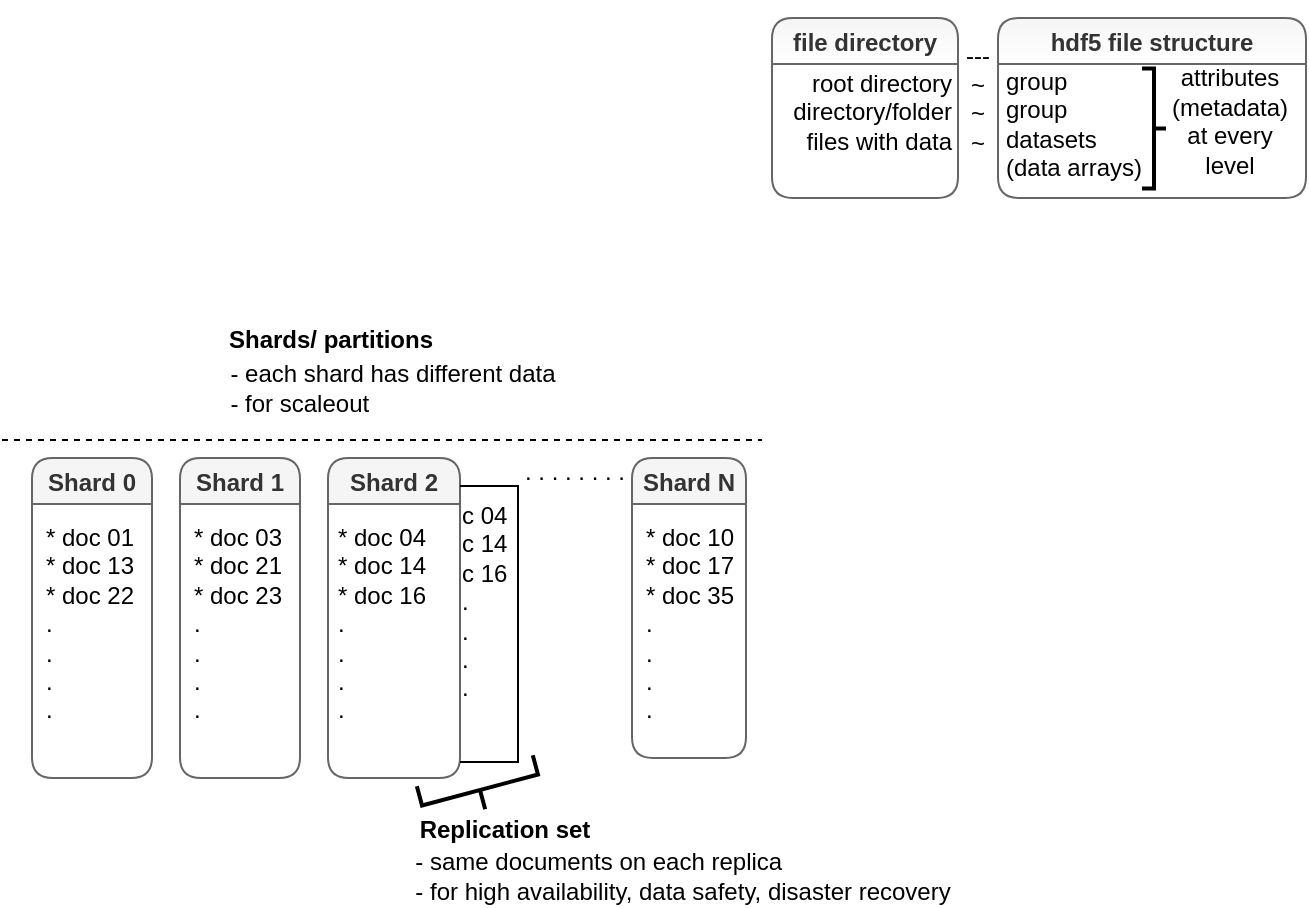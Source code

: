 <mxfile version="13.1.5" type="device"><diagram id="C5RBs43oDa-KdzZeNtuy" name="Page-1"><mxGraphModel dx="957" dy="490" grid="1" gridSize="10" guides="1" tooltips="1" connect="1" arrows="1" fold="1" page="1" pageScale="1" pageWidth="827" pageHeight="1169" math="0" shadow="0"><root><mxCell id="WIyWlLk6GJQsqaUBKTNV-0"/><mxCell id="WIyWlLk6GJQsqaUBKTNV-1" parent="WIyWlLk6GJQsqaUBKTNV-0"/><mxCell id="rzJX8z9CpKEJoNRKvUgm-33" value="&lt;div align=&quot;left&quot;&gt;c 04&lt;br&gt;&lt;/div&gt;&lt;div align=&quot;left&quot;&gt;c 14&lt;/div&gt;&lt;div align=&quot;left&quot;&gt;c 16&lt;br&gt;&lt;/div&gt;&lt;div align=&quot;left&quot;&gt;.&lt;/div&gt;&lt;div align=&quot;left&quot;&gt;.&lt;/div&gt;&lt;div align=&quot;left&quot;&gt;.&lt;/div&gt;&lt;div align=&quot;left&quot;&gt;.&lt;/div&gt;&lt;div align=&quot;left&quot;&gt;&lt;br&gt;&lt;/div&gt;" style="text;html=1;align=left;verticalAlign=middle;resizable=0;points=[];autosize=1;" vertex="1" parent="WIyWlLk6GJQsqaUBKTNV-1"><mxGeometry x="303" y="519" width="40" height="120" as="geometry"/></mxCell><mxCell id="rzJX8z9CpKEJoNRKvUgm-10" value="&lt;div align=&quot;center&quot;&gt;&lt;br&gt;&lt;/div&gt;&lt;div align=&quot;center&quot;&gt;---&lt;br&gt;&lt;/div&gt;&lt;div align=&quot;center&quot;&gt;~&lt;/div&gt;&lt;div align=&quot;center&quot;&gt;~&lt;/div&gt;&lt;div align=&quot;center&quot;&gt;~&lt;/div&gt;" style="text;whiteSpace=wrap;html=1;align=center;" vertex="1" parent="WIyWlLk6GJQsqaUBKTNV-1"><mxGeometry x="553" y="271" width="20" height="100" as="geometry"/></mxCell><mxCell id="rzJX8z9CpKEJoNRKvUgm-11" value="file directory" style="swimlane;rounded=1;fillColor=#f5f5f5;strokeColor=#666666;fontColor=#333333;gradientColor=#ffffff;swimlaneFillColor=none;" vertex="1" parent="WIyWlLk6GJQsqaUBKTNV-1"><mxGeometry x="460" y="280" width="93" height="90" as="geometry"/></mxCell><mxCell id="rzJX8z9CpKEJoNRKvUgm-4" value="root directory &lt;br&gt;&lt;div align=&quot;right&quot;&gt;directory/folder&lt;/div&gt;&lt;div align=&quot;right&quot;&gt;files with data &lt;br&gt;&lt;/div&gt;" style="text;whiteSpace=wrap;html=1;align=right;" vertex="1" parent="rzJX8z9CpKEJoNRKvUgm-11"><mxGeometry x="5" y="19" width="87" height="70" as="geometry"/></mxCell><mxCell id="rzJX8z9CpKEJoNRKvUgm-12" value="hdf5 file structure" style="swimlane;rounded=1;fillColor=#f5f5f5;strokeColor=#666666;fontColor=#333333;gradientColor=#ffffff;" vertex="1" parent="WIyWlLk6GJQsqaUBKTNV-1"><mxGeometry x="573" y="280" width="154" height="90" as="geometry"/></mxCell><mxCell id="rzJX8z9CpKEJoNRKvUgm-5" value="&lt;div&gt;group&lt;/div&gt;&lt;div&gt;group&lt;/div&gt;&lt;div&gt;datasets &lt;br&gt;&lt;/div&gt;&lt;div&gt;(data arrays)&lt;/div&gt;" style="text;whiteSpace=wrap;html=1;" vertex="1" parent="rzJX8z9CpKEJoNRKvUgm-12"><mxGeometry x="2" y="18" width="88" height="76" as="geometry"/></mxCell><mxCell id="rzJX8z9CpKEJoNRKvUgm-9" value="&lt;div align=&quot;center&quot;&gt;&lt;br&gt;&lt;/div&gt;&lt;div align=&quot;center&quot;&gt;attributes (metadata) &lt;br&gt;&lt;/div&gt;&lt;div align=&quot;center&quot;&gt;at every&lt;/div&gt;&lt;div align=&quot;center&quot;&gt;level&lt;/div&gt;" style="text;whiteSpace=wrap;html=1;align=center;" vertex="1" parent="rzJX8z9CpKEJoNRKvUgm-12"><mxGeometry x="86" y="1.75" width="60" height="75" as="geometry"/></mxCell><mxCell id="rzJX8z9CpKEJoNRKvUgm-8" value="" style="strokeWidth=2;html=1;shape=mxgraph.flowchart.annotation_2;align=left;labelPosition=right;pointerEvents=1;rotation=-180;" vertex="1" parent="rzJX8z9CpKEJoNRKvUgm-12"><mxGeometry x="72" y="25.25" width="12" height="60" as="geometry"/></mxCell><mxCell id="rzJX8z9CpKEJoNRKvUgm-15" value="Shard 0" style="swimlane;rounded=1;fillColor=#f5f5f5;strokeColor=#666666;fontColor=#333333;" vertex="1" parent="WIyWlLk6GJQsqaUBKTNV-1"><mxGeometry x="90" y="500" width="60" height="160" as="geometry"><mxRectangle x="90" y="500" width="80" height="23" as="alternateBounds"/></mxGeometry></mxCell><mxCell id="rzJX8z9CpKEJoNRKvUgm-17" value="&lt;div align=&quot;left&quot;&gt;* doc 01&lt;/div&gt;&lt;div align=&quot;left&quot;&gt;* doc 13&lt;/div&gt;&lt;div align=&quot;left&quot;&gt;* doc 22&lt;/div&gt;&lt;div align=&quot;left&quot;&gt;.&lt;/div&gt;&lt;div align=&quot;left&quot;&gt;.&lt;/div&gt;&lt;div align=&quot;left&quot;&gt;.&lt;/div&gt;&lt;div align=&quot;left&quot;&gt;.&lt;/div&gt;&lt;div align=&quot;left&quot;&gt;&lt;br&gt;&lt;/div&gt;" style="text;html=1;align=left;verticalAlign=middle;resizable=0;points=[];autosize=1;" vertex="1" parent="rzJX8z9CpKEJoNRKvUgm-15"><mxGeometry x="5" y="30" width="60" height="120" as="geometry"/></mxCell><mxCell id="rzJX8z9CpKEJoNRKvUgm-18" value="Shard 1" style="swimlane;rounded=1;fillColor=#f5f5f5;strokeColor=#666666;fontColor=#333333;" vertex="1" parent="WIyWlLk6GJQsqaUBKTNV-1"><mxGeometry x="164" y="500" width="60" height="160" as="geometry"/></mxCell><mxCell id="rzJX8z9CpKEJoNRKvUgm-19" value="&lt;div align=&quot;left&quot;&gt;* doc 03&lt;br&gt;&lt;/div&gt;&lt;div align=&quot;left&quot;&gt;* doc 21&lt;/div&gt;&lt;div align=&quot;left&quot;&gt;* doc 23&lt;/div&gt;&lt;div align=&quot;left&quot;&gt;.&lt;/div&gt;&lt;div align=&quot;left&quot;&gt;.&lt;/div&gt;&lt;div align=&quot;left&quot;&gt;.&lt;/div&gt;&lt;div align=&quot;left&quot;&gt;.&lt;/div&gt;&lt;div align=&quot;left&quot;&gt;&lt;br&gt;&lt;/div&gt;" style="text;html=1;align=left;verticalAlign=middle;resizable=0;points=[];autosize=1;" vertex="1" parent="rzJX8z9CpKEJoNRKvUgm-18"><mxGeometry x="5" y="30" width="60" height="120" as="geometry"/></mxCell><mxCell id="rzJX8z9CpKEJoNRKvUgm-22" value="Shard N" style="swimlane;rounded=1;fillColor=#f5f5f5;strokeColor=#666666;fontColor=#333333;" vertex="1" parent="WIyWlLk6GJQsqaUBKTNV-1"><mxGeometry x="390" y="500" width="57" height="150" as="geometry"/></mxCell><mxCell id="rzJX8z9CpKEJoNRKvUgm-23" value="&lt;div align=&quot;left&quot;&gt;* doc 10&lt;/div&gt;&lt;div align=&quot;left&quot;&gt;* doc 17&lt;/div&gt;&lt;div align=&quot;left&quot;&gt;* doc 35&lt;br&gt;&lt;/div&gt;&lt;div align=&quot;left&quot;&gt;.&lt;/div&gt;&lt;div align=&quot;left&quot;&gt;.&lt;/div&gt;&lt;div align=&quot;left&quot;&gt;.&lt;/div&gt;&lt;div align=&quot;left&quot;&gt;.&lt;/div&gt;&lt;div align=&quot;left&quot;&gt;&lt;br&gt;&lt;/div&gt;" style="text;html=1;align=left;verticalAlign=middle;resizable=0;points=[];autosize=1;" vertex="1" parent="rzJX8z9CpKEJoNRKvUgm-22"><mxGeometry x="5" y="30" width="60" height="120" as="geometry"/></mxCell><mxCell id="rzJX8z9CpKEJoNRKvUgm-28" value="Shard 2" style="swimlane;rounded=1;fontStyle=1;fillColor=#f5f5f5;strokeColor=#666666;fontColor=#333333;" vertex="1" parent="WIyWlLk6GJQsqaUBKTNV-1"><mxGeometry x="238" y="500" width="66" height="160" as="geometry"/></mxCell><mxCell id="rzJX8z9CpKEJoNRKvUgm-29" value="&lt;div align=&quot;left&quot;&gt;* doc 04&lt;br&gt;&lt;/div&gt;&lt;div align=&quot;left&quot;&gt;* doc 14&lt;/div&gt;&lt;div align=&quot;left&quot;&gt;* doc 16&lt;br&gt;&lt;/div&gt;&lt;div align=&quot;left&quot;&gt;.&lt;/div&gt;&lt;div align=&quot;left&quot;&gt;.&lt;/div&gt;&lt;div align=&quot;left&quot;&gt;.&lt;/div&gt;&lt;div align=&quot;left&quot;&gt;.&lt;/div&gt;&lt;div align=&quot;left&quot;&gt;&lt;br&gt;&lt;/div&gt;" style="text;html=1;align=left;verticalAlign=middle;resizable=0;points=[];autosize=1;" vertex="1" parent="rzJX8z9CpKEJoNRKvUgm-28"><mxGeometry x="2.5" y="30" width="60" height="120" as="geometry"/></mxCell><mxCell id="rzJX8z9CpKEJoNRKvUgm-39" value="" style="strokeWidth=1;html=1;shape=mxgraph.flowchart.annotation_1;align=left;pointerEvents=1;rounded=1;fillColor=#FFFFFF;gradientColor=#ffffff;rotation=-180;" vertex="1" parent="WIyWlLk6GJQsqaUBKTNV-1"><mxGeometry x="304" y="514" width="29" height="138" as="geometry"/></mxCell><mxCell id="rzJX8z9CpKEJoNRKvUgm-41" value="" style="strokeWidth=2;html=1;shape=mxgraph.flowchart.annotation_2;align=left;labelPosition=right;pointerEvents=1;rounded=1;fillColor=#FFFFFF;gradientColor=#ffffff;rotation=-105;" vertex="1" parent="WIyWlLk6GJQsqaUBKTNV-1"><mxGeometry x="304" y="636" width="20" height="60" as="geometry"/></mxCell><mxCell id="rzJX8z9CpKEJoNRKvUgm-42" value="&lt;div&gt;&lt;b&gt;Replication set&lt;/b&gt;&lt;/div&gt;" style="text;html=1;align=center;verticalAlign=middle;resizable=0;points=[];autosize=1;" vertex="1" parent="WIyWlLk6GJQsqaUBKTNV-1"><mxGeometry x="276" y="676" width="100" height="20" as="geometry"/></mxCell><mxCell id="rzJX8z9CpKEJoNRKvUgm-43" value=". . . . . . . ." style="text;html=1;align=center;verticalAlign=middle;resizable=0;points=[];autosize=1;" vertex="1" parent="WIyWlLk6GJQsqaUBKTNV-1"><mxGeometry x="326" y="497" width="70" height="20" as="geometry"/></mxCell><mxCell id="rzJX8z9CpKEJoNRKvUgm-44" value="" style="endArrow=none;dashed=1;html=1;" edge="1" parent="WIyWlLk6GJQsqaUBKTNV-1"><mxGeometry width="50" height="50" relative="1" as="geometry"><mxPoint x="75" y="491" as="sourcePoint"/><mxPoint x="455" y="491" as="targetPoint"/></mxGeometry></mxCell><mxCell id="rzJX8z9CpKEJoNRKvUgm-45" value="&lt;div align=&quot;left&quot;&gt;- each shard has different data&lt;/div&gt;&lt;div align=&quot;left&quot;&gt;- for scaleout&lt;br&gt;&lt;/div&gt;" style="text;html=1;align=center;verticalAlign=middle;resizable=0;points=[];autosize=1;" vertex="1" parent="WIyWlLk6GJQsqaUBKTNV-1"><mxGeometry x="180" y="450" width="180" height="30" as="geometry"/></mxCell><mxCell id="rzJX8z9CpKEJoNRKvUgm-46" value="&lt;div align=&quot;left&quot;&gt;- same documents on each replica&lt;/div&gt;&lt;div align=&quot;left&quot;&gt;- for high availability, data safety, disaster recovery&lt;br&gt;&lt;/div&gt;" style="text;html=1;align=center;verticalAlign=middle;resizable=0;points=[];autosize=1;" vertex="1" parent="WIyWlLk6GJQsqaUBKTNV-1"><mxGeometry x="275" y="694" width="280" height="30" as="geometry"/></mxCell><mxCell id="rzJX8z9CpKEJoNRKvUgm-47" value="&lt;div&gt;Shards/ partitions&lt;/div&gt;" style="text;html=1;align=center;verticalAlign=middle;resizable=0;points=[];autosize=1;fontStyle=1" vertex="1" parent="WIyWlLk6GJQsqaUBKTNV-1"><mxGeometry x="179" y="431" width="120" height="20" as="geometry"/></mxCell></root></mxGraphModel></diagram></mxfile>